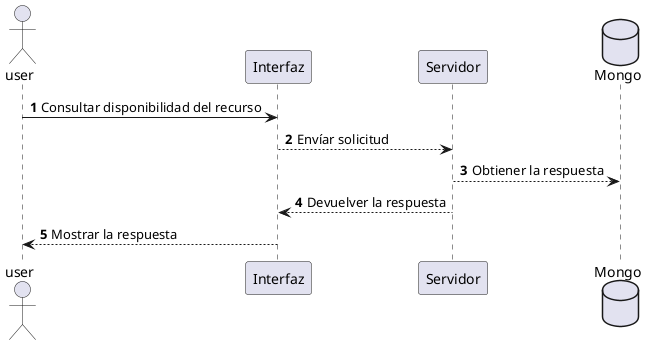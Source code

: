 @startuml
'https://plantuml.com/sequence-diagram

autonumber

actor user
user -> Interfaz: Consultar disponibilidad del recurso
Interfaz --> Servidor: Envíar solicitud
database Mongo
Servidor  --> Mongo: Obtiener la respuesta
Servidor  --> Interfaz: Devuelver la respuesta
Interfaz --> user: Mostrar la respuesta
@enduml